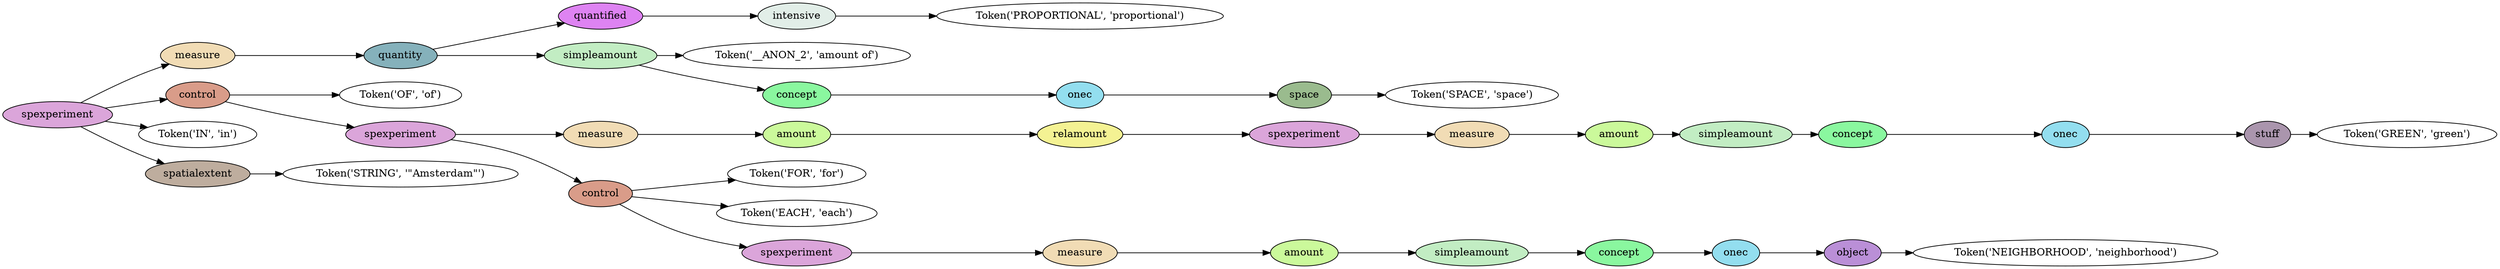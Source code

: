 digraph G {
rankdir=LR;
0 [label="Token('PROPORTIONAL', 'proportional')"];
1 [fillcolor="#e2eee8", label=intensive, style=filled];
1 -> 0;
2 [fillcolor="#de83f2", label=quantified, style=filled];
2 -> 1;
3 [label="Token('__ANON_2', 'amount of')"];
4 [label="Token('SPACE', 'space')"];
5 [fillcolor="#9abb8e", label=space, style=filled];
5 -> 4;
6 [fillcolor="#93deef", label=onec, style=filled];
6 -> 5;
7 [fillcolor="#8af79f", label=concept, style=filled];
7 -> 6;
8 [fillcolor="#c2edc3", label=simpleamount, style=filled];
8 -> 3;
8 -> 7;
9 [fillcolor="#85b1bb", label=quantity, style=filled];
9 -> 2;
9 -> 8;
10 [fillcolor="#f1dcb5", label=measure, style=filled];
10 -> 9;
11 [label="Token('OF', 'of')"];
12 [label="Token('GREEN', 'green')"];
13 [fillcolor="#aa95ad", label=stuff, style=filled];
13 -> 12;
14 [fillcolor="#93deef", label=onec, style=filled];
14 -> 13;
15 [fillcolor="#8af79f", label=concept, style=filled];
15 -> 14;
16 [fillcolor="#c2edc3", label=simpleamount, style=filled];
16 -> 15;
17 [fillcolor="#cbf99b", label=amount, style=filled];
17 -> 16;
18 [fillcolor="#f1dcb5", label=measure, style=filled];
18 -> 17;
19 [fillcolor="#dba5da", label=spexperiment, style=filled];
19 -> 18;
20 [fillcolor="#f4f293", label=relamount, style=filled];
20 -> 19;
21 [fillcolor="#cbf99b", label=amount, style=filled];
21 -> 20;
22 [fillcolor="#f1dcb5", label=measure, style=filled];
22 -> 21;
23 [label="Token('FOR', 'for')"];
24 [label="Token('EACH', 'each')"];
25 [label="Token('NEIGHBORHOOD', 'neighborhood')"];
26 [fillcolor="#ba8fd7", label=object, style=filled];
26 -> 25;
27 [fillcolor="#93deef", label=onec, style=filled];
27 -> 26;
28 [fillcolor="#8af79f", label=concept, style=filled];
28 -> 27;
29 [fillcolor="#c2edc3", label=simpleamount, style=filled];
29 -> 28;
30 [fillcolor="#cbf99b", label=amount, style=filled];
30 -> 29;
31 [fillcolor="#f1dcb5", label=measure, style=filled];
31 -> 30;
32 [fillcolor="#dba5da", label=spexperiment, style=filled];
32 -> 31;
33 [fillcolor="#d99c89", label=control, style=filled];
33 -> 23;
33 -> 24;
33 -> 32;
34 [fillcolor="#dba5da", label=spexperiment, style=filled];
34 -> 22;
34 -> 33;
35 [fillcolor="#d99c89", label=control, style=filled];
35 -> 11;
35 -> 34;
36 [label="Token('IN', 'in')"];
37 [label="Token('STRING', '\"Amsterdam\"')"];
38 [fillcolor="#bead9e", label=spatialextent, style=filled];
38 -> 37;
39 [fillcolor="#dba5da", label=spexperiment, style=filled];
39 -> 10;
39 -> 35;
39 -> 36;
39 -> 38;
}
